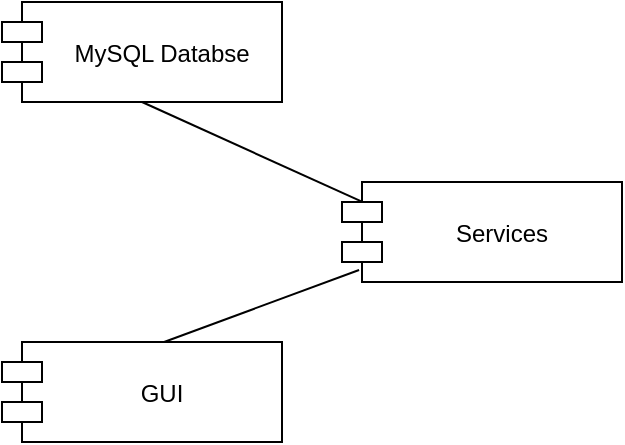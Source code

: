<mxfile version="14.5.3" type="device"><diagram id="mEBW6eBfGzuFZQXDQ3lw" name="Page-1"><mxGraphModel dx="1865" dy="523" grid="1" gridSize="10" guides="1" tooltips="1" connect="1" arrows="1" fold="1" page="1" pageScale="1" pageWidth="827" pageHeight="1169" math="0" shadow="0"><root><mxCell id="0"/><mxCell id="1" parent="0"/><mxCell id="L-VILVMdwUbjxES1DxpC-3" value="MySQL Databse" style="shape=module;align=left;spacingLeft=20;align=center;verticalAlign=middle;" vertex="1" parent="1"><mxGeometry x="-610" y="150" width="140" height="50" as="geometry"/></mxCell><mxCell id="L-VILVMdwUbjxES1DxpC-4" value="Services" style="shape=module;align=left;spacingLeft=20;align=center;verticalAlign=middle;" vertex="1" parent="1"><mxGeometry x="-440" y="240" width="140" height="50" as="geometry"/></mxCell><mxCell id="L-VILVMdwUbjxES1DxpC-5" value="GUI" style="shape=module;align=left;spacingLeft=20;align=center;verticalAlign=middle;" vertex="1" parent="1"><mxGeometry x="-610" y="320" width="140" height="50" as="geometry"/></mxCell><mxCell id="L-VILVMdwUbjxES1DxpC-6" value="" style="endArrow=none;html=1;exitX=0.5;exitY=1;exitDx=0;exitDy=0;entryX=0.067;entryY=0.192;entryDx=0;entryDy=0;entryPerimeter=0;" edge="1" parent="1" source="L-VILVMdwUbjxES1DxpC-3" target="L-VILVMdwUbjxES1DxpC-4"><mxGeometry width="50" height="50" relative="1" as="geometry"><mxPoint x="-550" y="290" as="sourcePoint"/><mxPoint x="-500" y="240" as="targetPoint"/></mxGeometry></mxCell><mxCell id="L-VILVMdwUbjxES1DxpC-7" value="" style="endArrow=none;html=1;exitX=0.579;exitY=0;exitDx=0;exitDy=0;exitPerimeter=0;entryX=0.061;entryY=0.88;entryDx=0;entryDy=0;entryPerimeter=0;" edge="1" parent="1" source="L-VILVMdwUbjxES1DxpC-5" target="L-VILVMdwUbjxES1DxpC-4"><mxGeometry width="50" height="50" relative="1" as="geometry"><mxPoint x="-550" y="290" as="sourcePoint"/><mxPoint x="-500" y="240" as="targetPoint"/></mxGeometry></mxCell></root></mxGraphModel></diagram></mxfile>